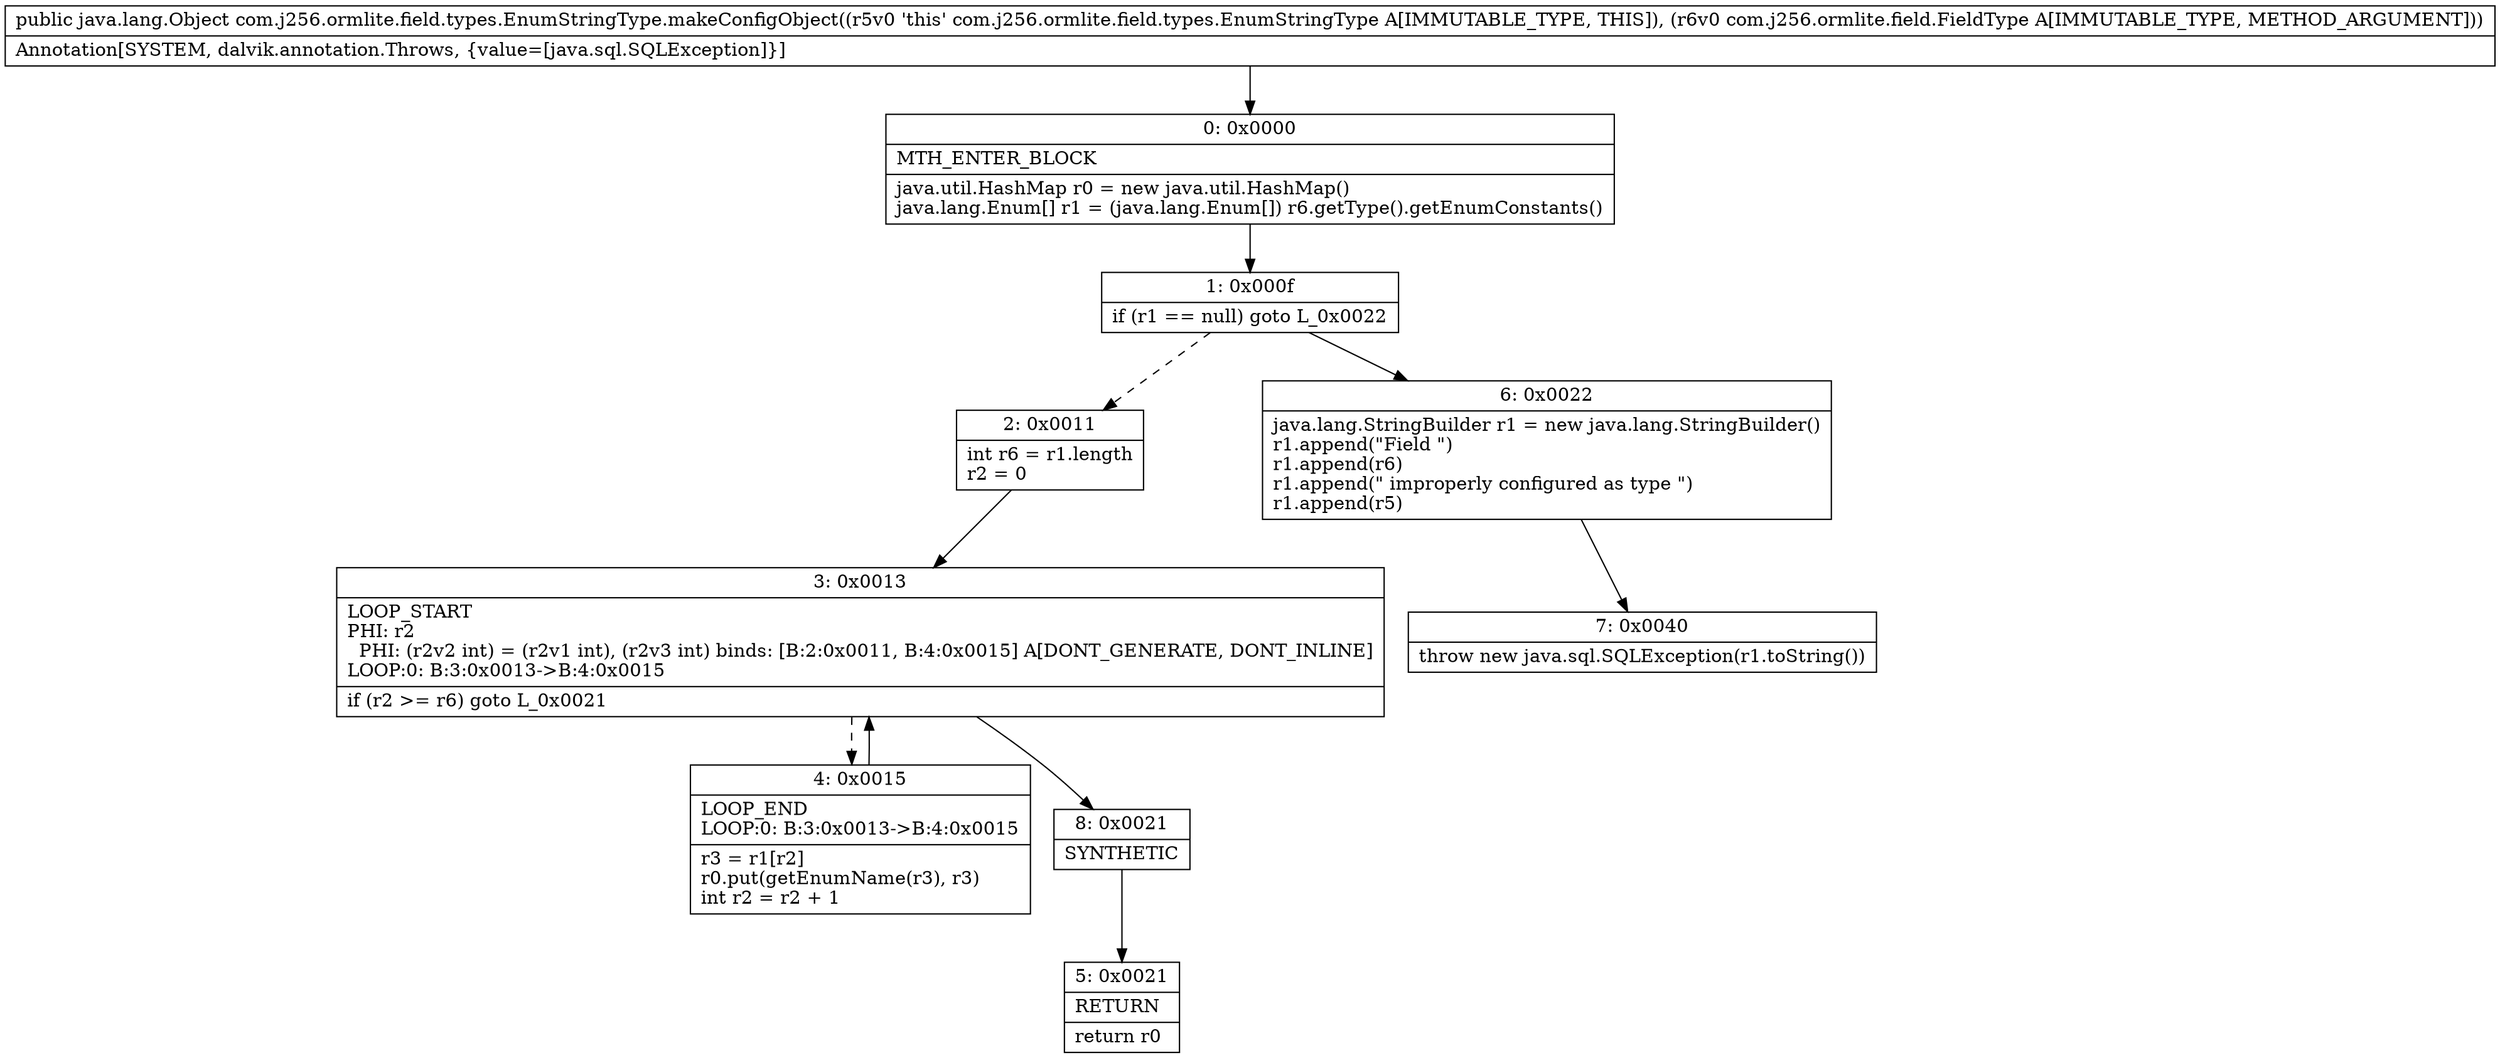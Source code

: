 digraph "CFG forcom.j256.ormlite.field.types.EnumStringType.makeConfigObject(Lcom\/j256\/ormlite\/field\/FieldType;)Ljava\/lang\/Object;" {
Node_0 [shape=record,label="{0\:\ 0x0000|MTH_ENTER_BLOCK\l|java.util.HashMap r0 = new java.util.HashMap()\ljava.lang.Enum[] r1 = (java.lang.Enum[]) r6.getType().getEnumConstants()\l}"];
Node_1 [shape=record,label="{1\:\ 0x000f|if (r1 == null) goto L_0x0022\l}"];
Node_2 [shape=record,label="{2\:\ 0x0011|int r6 = r1.length\lr2 = 0\l}"];
Node_3 [shape=record,label="{3\:\ 0x0013|LOOP_START\lPHI: r2 \l  PHI: (r2v2 int) = (r2v1 int), (r2v3 int) binds: [B:2:0x0011, B:4:0x0015] A[DONT_GENERATE, DONT_INLINE]\lLOOP:0: B:3:0x0013\-\>B:4:0x0015\l|if (r2 \>= r6) goto L_0x0021\l}"];
Node_4 [shape=record,label="{4\:\ 0x0015|LOOP_END\lLOOP:0: B:3:0x0013\-\>B:4:0x0015\l|r3 = r1[r2]\lr0.put(getEnumName(r3), r3)\lint r2 = r2 + 1\l}"];
Node_5 [shape=record,label="{5\:\ 0x0021|RETURN\l|return r0\l}"];
Node_6 [shape=record,label="{6\:\ 0x0022|java.lang.StringBuilder r1 = new java.lang.StringBuilder()\lr1.append(\"Field \")\lr1.append(r6)\lr1.append(\" improperly configured as type \")\lr1.append(r5)\l}"];
Node_7 [shape=record,label="{7\:\ 0x0040|throw new java.sql.SQLException(r1.toString())\l}"];
Node_8 [shape=record,label="{8\:\ 0x0021|SYNTHETIC\l}"];
MethodNode[shape=record,label="{public java.lang.Object com.j256.ormlite.field.types.EnumStringType.makeConfigObject((r5v0 'this' com.j256.ormlite.field.types.EnumStringType A[IMMUTABLE_TYPE, THIS]), (r6v0 com.j256.ormlite.field.FieldType A[IMMUTABLE_TYPE, METHOD_ARGUMENT]))  | Annotation[SYSTEM, dalvik.annotation.Throws, \{value=[java.sql.SQLException]\}]\l}"];
MethodNode -> Node_0;
Node_0 -> Node_1;
Node_1 -> Node_2[style=dashed];
Node_1 -> Node_6;
Node_2 -> Node_3;
Node_3 -> Node_4[style=dashed];
Node_3 -> Node_8;
Node_4 -> Node_3;
Node_6 -> Node_7;
Node_8 -> Node_5;
}

